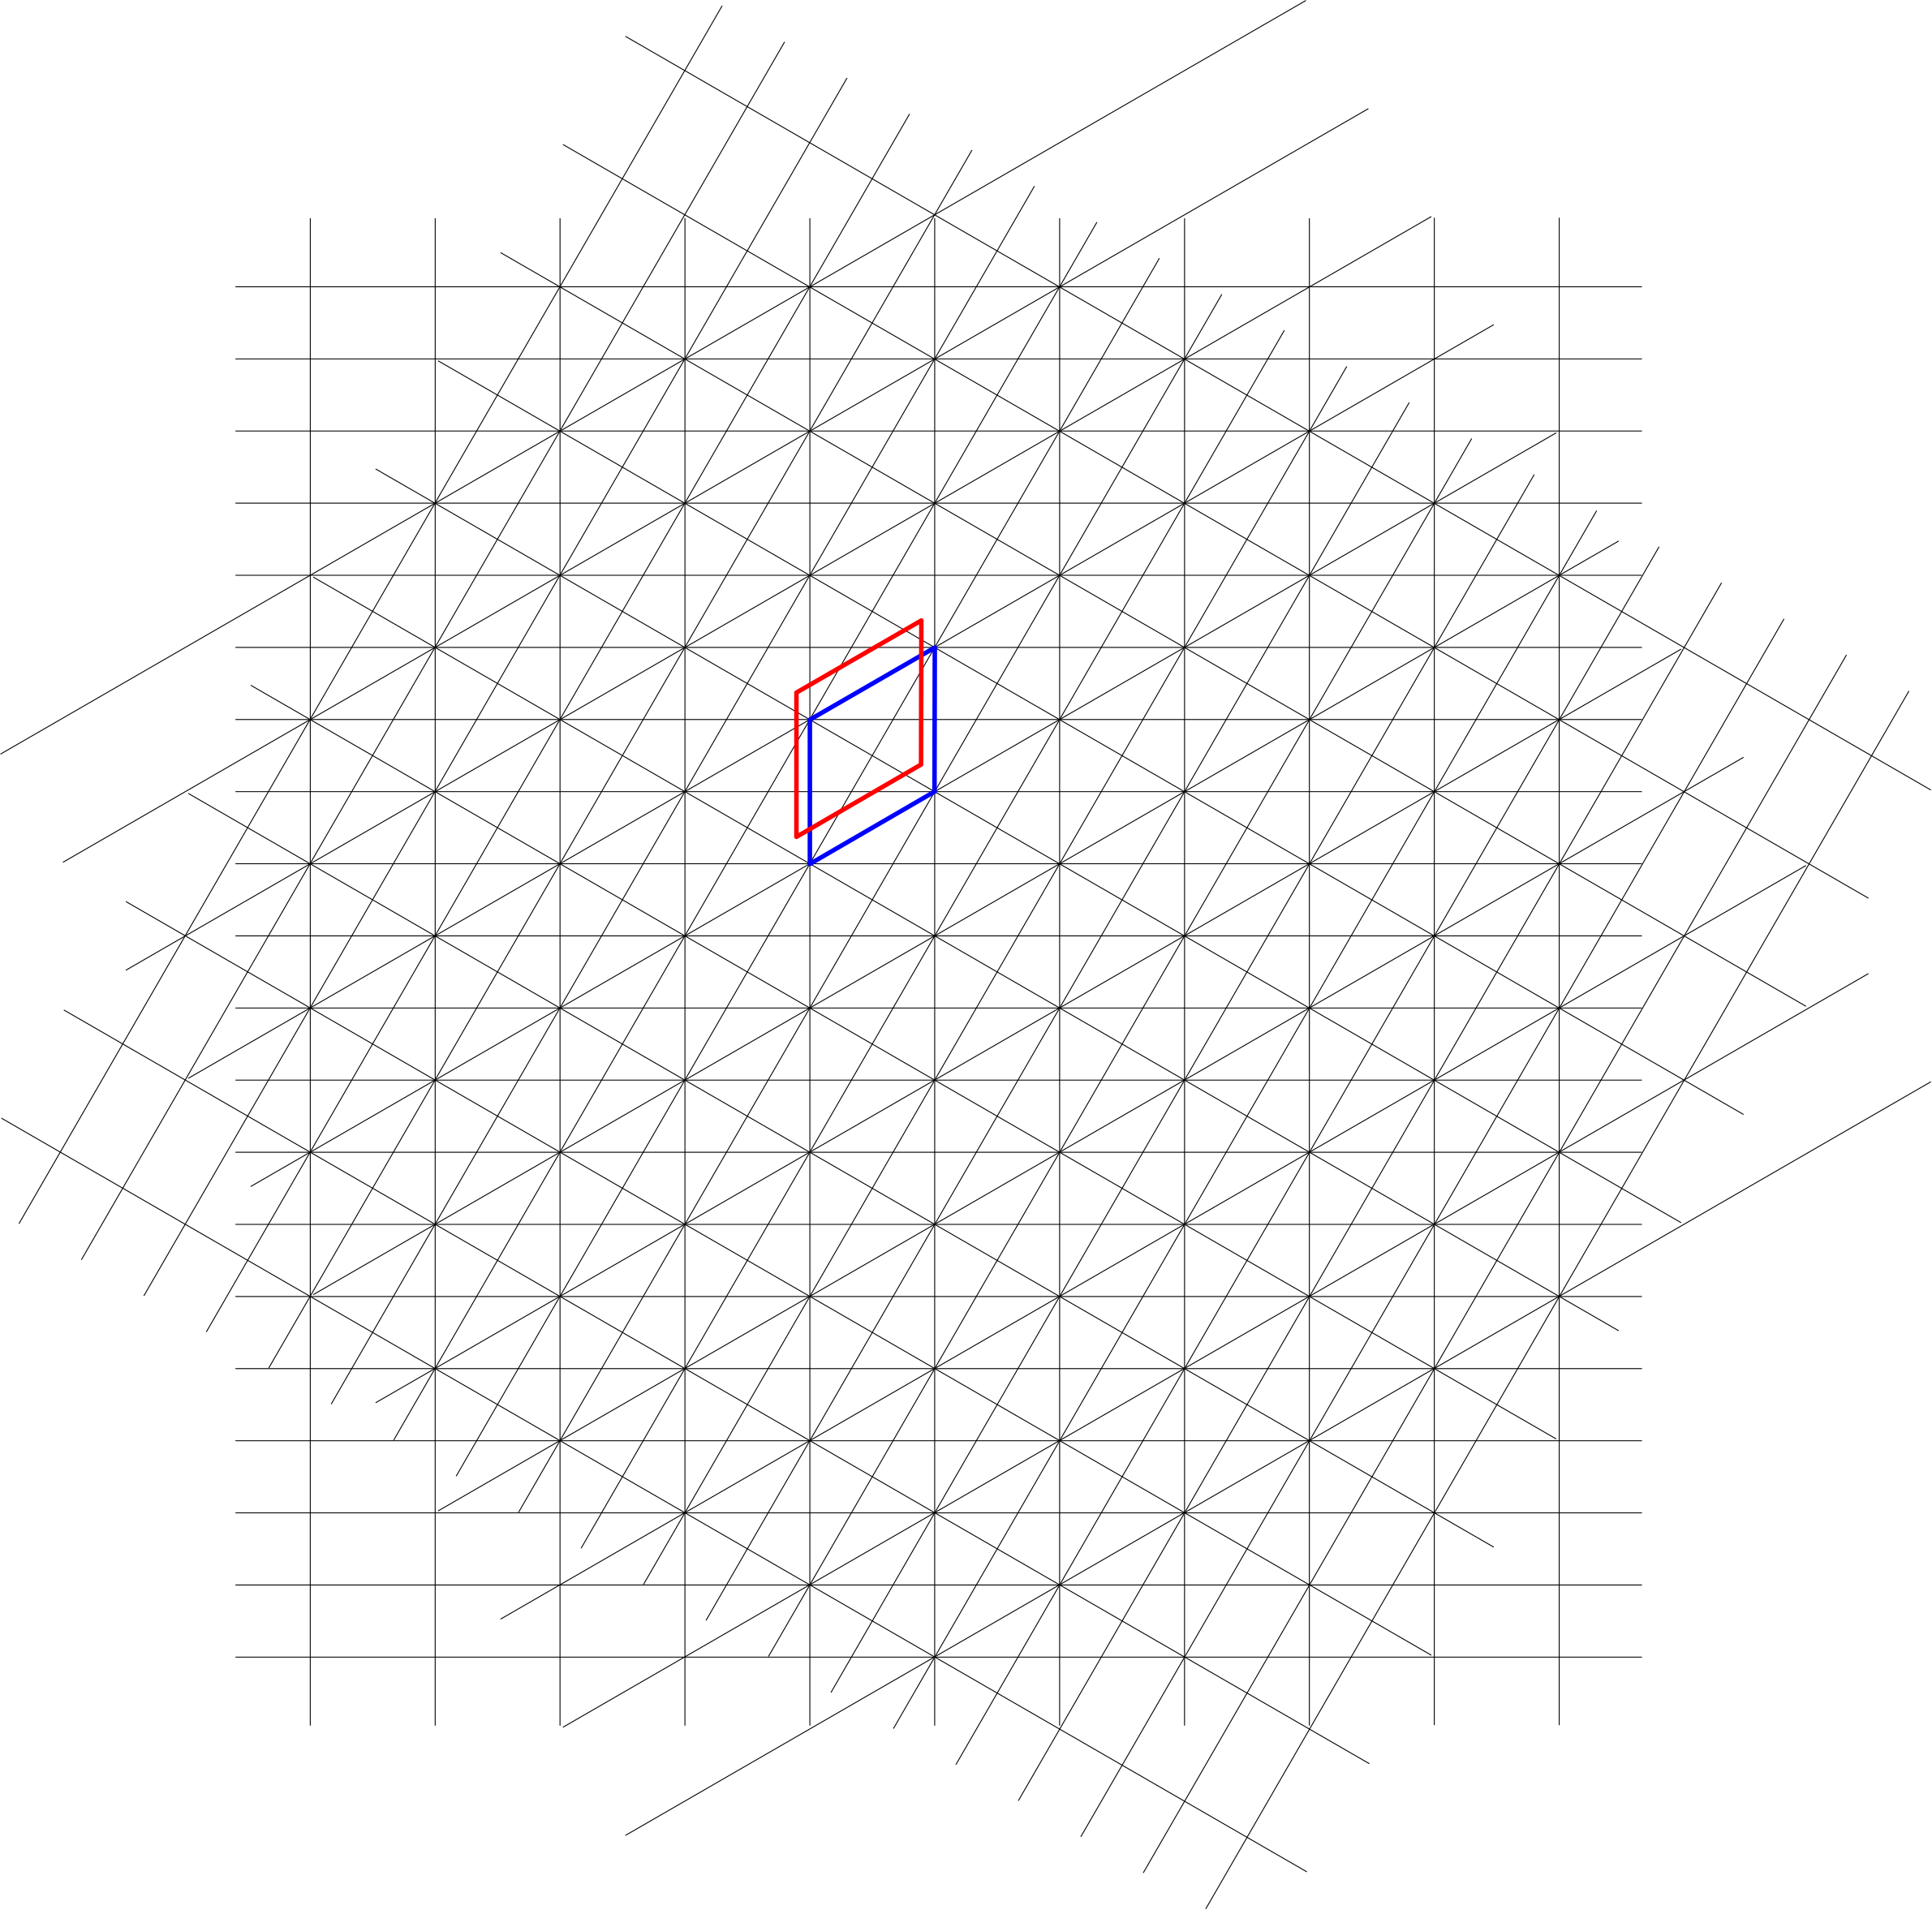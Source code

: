 <?xml version="1.0"?>
<!DOCTYPE ipe SYSTEM "ipe.dtd">
<ipe version="70218" creator="Ipe 7.2.26">
<info created="D:20230908144404" modified="D:20231128141111"/>
<ipestyle name="basic">
<symbol name="arrow/arc(spx)">
<path stroke="sym-stroke" fill="sym-stroke" pen="sym-pen">
0 0 m
-1 0.333 l
-1 -0.333 l
h
</path>
</symbol>
<symbol name="arrow/farc(spx)">
<path stroke="sym-stroke" fill="white" pen="sym-pen">
0 0 m
-1 0.333 l
-1 -0.333 l
h
</path>
</symbol>
<symbol name="arrow/ptarc(spx)">
<path stroke="sym-stroke" fill="sym-stroke" pen="sym-pen">
0 0 m
-1 0.333 l
-0.8 0 l
-1 -0.333 l
h
</path>
</symbol>
<symbol name="arrow/fptarc(spx)">
<path stroke="sym-stroke" fill="white" pen="sym-pen">
0 0 m
-1 0.333 l
-0.8 0 l
-1 -0.333 l
h
</path>
</symbol>
<symbol name="mark/circle(sx)" transformations="translations">
<path fill="sym-stroke">
0.6 0 0 0.6 0 0 e
0.4 0 0 0.4 0 0 e
</path>
</symbol>
<symbol name="mark/disk(sx)" transformations="translations">
<path fill="sym-stroke">
0.6 0 0 0.6 0 0 e
</path>
</symbol>
<symbol name="mark/fdisk(sfx)" transformations="translations">
<group>
<path fill="sym-fill">
0.5 0 0 0.5 0 0 e
</path>
<path fill="sym-stroke" fillrule="eofill">
0.6 0 0 0.6 0 0 e
0.4 0 0 0.4 0 0 e
</path>
</group>
</symbol>
<symbol name="mark/box(sx)" transformations="translations">
<path fill="sym-stroke" fillrule="eofill">
-0.6 -0.6 m
0.6 -0.6 l
0.6 0.6 l
-0.6 0.6 l
h
-0.4 -0.4 m
0.4 -0.4 l
0.4 0.4 l
-0.4 0.4 l
h
</path>
</symbol>
<symbol name="mark/square(sx)" transformations="translations">
<path fill="sym-stroke">
-0.6 -0.6 m
0.6 -0.6 l
0.6 0.6 l
-0.6 0.6 l
h
</path>
</symbol>
<symbol name="mark/fsquare(sfx)" transformations="translations">
<group>
<path fill="sym-fill">
-0.5 -0.5 m
0.5 -0.5 l
0.5 0.5 l
-0.5 0.5 l
h
</path>
<path fill="sym-stroke" fillrule="eofill">
-0.6 -0.6 m
0.6 -0.6 l
0.6 0.6 l
-0.6 0.6 l
h
-0.4 -0.4 m
0.4 -0.4 l
0.4 0.4 l
-0.4 0.4 l
h
</path>
</group>
</symbol>
<symbol name="mark/cross(sx)" transformations="translations">
<group>
<path fill="sym-stroke">
-0.43 -0.57 m
0.57 0.43 l
0.43 0.57 l
-0.57 -0.43 l
h
</path>
<path fill="sym-stroke">
-0.43 0.57 m
0.57 -0.43 l
0.43 -0.57 l
-0.57 0.43 l
h
</path>
</group>
</symbol>
<symbol name="arrow/fnormal(spx)">
<path stroke="sym-stroke" fill="white" pen="sym-pen">
0 0 m
-1 0.333 l
-1 -0.333 l
h
</path>
</symbol>
<symbol name="arrow/pointed(spx)">
<path stroke="sym-stroke" fill="sym-stroke" pen="sym-pen">
0 0 m
-1 0.333 l
-0.8 0 l
-1 -0.333 l
h
</path>
</symbol>
<symbol name="arrow/fpointed(spx)">
<path stroke="sym-stroke" fill="white" pen="sym-pen">
0 0 m
-1 0.333 l
-0.8 0 l
-1 -0.333 l
h
</path>
</symbol>
<symbol name="arrow/linear(spx)">
<path stroke="sym-stroke" pen="sym-pen">
-1 0.333 m
0 0 l
-1 -0.333 l
</path>
</symbol>
<symbol name="arrow/fdouble(spx)">
<path stroke="sym-stroke" fill="white" pen="sym-pen">
0 0 m
-1 0.333 l
-1 -0.333 l
h
-1 0 m
-2 0.333 l
-2 -0.333 l
h
</path>
</symbol>
<symbol name="arrow/double(spx)">
<path stroke="sym-stroke" fill="sym-stroke" pen="sym-pen">
0 0 m
-1 0.333 l
-1 -0.333 l
h
-1 0 m
-2 0.333 l
-2 -0.333 l
h
</path>
</symbol>
<symbol name="arrow/mid-normal(spx)">
<path stroke="sym-stroke" fill="sym-stroke" pen="sym-pen">
0.5 0 m
-0.5 0.333 l
-0.5 -0.333 l
h
</path>
</symbol>
<symbol name="arrow/mid-fnormal(spx)">
<path stroke="sym-stroke" fill="white" pen="sym-pen">
0.5 0 m
-0.5 0.333 l
-0.5 -0.333 l
h
</path>
</symbol>
<symbol name="arrow/mid-pointed(spx)">
<path stroke="sym-stroke" fill="sym-stroke" pen="sym-pen">
0.5 0 m
-0.5 0.333 l
-0.3 0 l
-0.5 -0.333 l
h
</path>
</symbol>
<symbol name="arrow/mid-fpointed(spx)">
<path stroke="sym-stroke" fill="white" pen="sym-pen">
0.5 0 m
-0.5 0.333 l
-0.3 0 l
-0.5 -0.333 l
h
</path>
</symbol>
<symbol name="arrow/mid-double(spx)">
<path stroke="sym-stroke" fill="sym-stroke" pen="sym-pen">
1 0 m
0 0.333 l
0 -0.333 l
h
0 0 m
-1 0.333 l
-1 -0.333 l
h
</path>
</symbol>
<symbol name="arrow/mid-fdouble(spx)">
<path stroke="sym-stroke" fill="white" pen="sym-pen">
1 0 m
0 0.333 l
0 -0.333 l
h
0 0 m
-1 0.333 l
-1 -0.333 l
h
</path>
</symbol>
<anglesize name="22.5 deg" value="22.5"/>
<anglesize name="30 deg" value="30"/>
<anglesize name="45 deg" value="45"/>
<anglesize name="60 deg" value="60"/>
<anglesize name="90 deg" value="90"/>
<arrowsize name="large" value="10"/>
<arrowsize name="small" value="5"/>
<arrowsize name="tiny" value="3"/>
<color name="blue" value="0 0 1"/>
<color name="brown" value="0.647 0.165 0.165"/>
<color name="darkblue" value="0 0 0.545"/>
<color name="darkcyan" value="0 0.545 0.545"/>
<color name="darkgray" value="0.663"/>
<color name="darkgreen" value="0 0.392 0"/>
<color name="darkmagenta" value="0.545 0 0.545"/>
<color name="darkorange" value="1 0.549 0"/>
<color name="darkred" value="0.545 0 0"/>
<color name="gold" value="1 0.843 0"/>
<color name="gray" value="0.745"/>
<color name="green" value="0 1 0"/>
<color name="lightblue" value="0.678 0.847 0.902"/>
<color name="lightcyan" value="0.878 1 1"/>
<color name="lightgray" value="0.827"/>
<color name="lightgreen" value="0.565 0.933 0.565"/>
<color name="lightyellow" value="1 1 0.878"/>
<color name="navy" value="0 0 0.502"/>
<color name="orange" value="1 0.647 0"/>
<color name="pink" value="1 0.753 0.796"/>
<color name="purple" value="0.627 0.125 0.941"/>
<color name="red" value="1 0 0"/>
<color name="seagreen" value="0.18 0.545 0.341"/>
<color name="turquoise" value="0.251 0.878 0.816"/>
<color name="violet" value="0.933 0.51 0.933"/>
<color name="yellow" value="1 1 0"/>
<dashstyle name="dash dot dotted" value="[4 2 1 2 1 2] 0"/>
<dashstyle name="dash dotted" value="[4 2 1 2] 0"/>
<dashstyle name="dashed" value="[4] 0"/>
<dashstyle name="dotted" value="[1 3] 0"/>
<gridsize name="10 pts (~3.5 mm)" value="10"/>
<gridsize name="14 pts (~5 mm)" value="14"/>
<gridsize name="16 pts (~6 mm)" value="16"/>
<gridsize name="20 pts (~7 mm)" value="20"/>
<gridsize name="28 pts (~10 mm)" value="28"/>
<gridsize name="32 pts (~12 mm)" value="32"/>
<gridsize name="4 pts" value="4"/>
<gridsize name="56 pts (~20 mm)" value="56"/>
<gridsize name="8 pts (~3 mm)" value="8"/>
<opacity name="10%" value="0.1"/>
<opacity name="30%" value="0.3"/>
<opacity name="50%" value="0.5"/>
<opacity name="75%" value="0.75"/>
<pen name="fat" value="1.2"/>
<pen name="heavier" value="0.8"/>
<pen name="ultrafat" value="2"/>
<symbolsize name="large" value="5"/>
<symbolsize name="small" value="2"/>
<symbolsize name="tiny" value="1.1"/>
<textsize name="Huge" value="\Huge"/>
<textsize name="LARGE" value="\LARGE"/>
<textsize name="Large" value="\Large"/>
<textsize name="footnote" value="\footnotesize"/>
<textsize name="huge" value="\huge"/>
<textsize name="large" value="\large"/>
<textsize name="script" value="\scriptsize"/>
<textsize name="small" value="\small"/>
<textsize name="tiny" value="\tiny"/>
<textstyle name="center" begin="\begin{center}" end="\end{center}"/>
<textstyle name="item" begin="\begin{itemize}\item{}" end="\end{itemize}"/>
<textstyle name="itemize" begin="\begin{itemize}" end="\end{itemize}"/>
<tiling name="falling" angle="-60" step="4" width="1"/>
<tiling name="rising" angle="30" step="4" width="1"/>
</ipestyle>
<page>
<layer name="gamma"/>
<layer name="curve"/>
<layer name="epsilon"/>
<layer name="zeta"/>
<layer name="alpha"/>
<view layers="gamma curve epsilon zeta" active="zeta"/>
<view layers="gamma curve epsilon zeta alpha" active="alpha"/>
<path layer="zeta" stroke="black">
608 800 m
-16 800 l
</path>
<path matrix="1 0 0 1 0 -32" stroke="black">
608 800 m
-16 800 l
</path>
<path matrix="1 0 0 1 0 -64" stroke="black">
608 800 m
-16 800 l
</path>
<path matrix="1 0 0 1 0 -96" stroke="black">
608 800 m
-16 800 l
</path>
<path matrix="1 0 0 1 0 -128" stroke="black">
608 800 m
-16 800 l
</path>
<path matrix="1 0 0 1 0 -160" stroke="black">
608 800 m
-16 800 l
</path>
<path matrix="1 0 0 1 0 -192" stroke="black">
608 800 m
-16 800 l
</path>
<path matrix="1 0 0 1 0 -224" stroke="black">
608 800 m
-16 800 l
</path>
<path matrix="1 0 0 1 0 -256" stroke="black">
608 800 m
-16 800 l
</path>
<path matrix="1 0 0 1 0 -288" stroke="black">
608 800 m
-16 800 l
</path>
<path matrix="1 0 0 1 0 -320" stroke="black">
608 800 m
-16 800 l
</path>
<path matrix="1 0 0 1 0 -352" stroke="black">
608 800 m
-16 800 l
</path>
<path matrix="1 0 0 1 0 -384" stroke="black">
608 800 m
-16 800 l
</path>
<path matrix="1 0 0 1 0 -416" stroke="black">
608 800 m
-16 800 l
</path>
<path matrix="1 0 0 1 0 -448" stroke="black">
608 800 m
-16 800 l
</path>
<path matrix="1 0 0 1 0 -480" stroke="black">
608 800 m
-16 800 l
</path>
<path matrix="1 0 0 1 0 -512" stroke="black">
608 800 m
-16 800 l
</path>
<path matrix="1 0 0 1 0 -544" stroke="black">
608 800 m
-16 800 l
</path>
<path matrix="1 0 0 1 0 -576" stroke="black">
608 800 m
-16 800 l
</path>
<path matrix="1 0 0 1 0 -608" stroke="black">
608 800 m
-16 800 l
</path>
<path matrix="1.1 0 0 1.1 -1.71951 -49.6" stroke="black">
17.1999 800.001 m
17.1904 192 l
</path>
<path matrix="1.1 0 0 1.1 53.7008 -49.6" stroke="black">
17.1999 800.001 m
17.1904 192 l
</path>
<path matrix="1.1 0 0 1.1 109.085 -49.6" stroke="black">
17.1999 800.001 m
17.1904 192 l
</path>
<path matrix="1.1 0 0 1.1 164.511 -49.6" stroke="black">
17.1999 800.001 m
17.1904 192 l
</path>
<path matrix="1.1 0 0 1.1 219.932 -49.6" stroke="black">
17.1999 800.001 m
17.1904 192 l
</path>
<path matrix="1.1 0 0 1.1 275.315 -49.6" stroke="black">
17.1999 800.001 m
17.1904 192 l
</path>
<path matrix="1.1 0 0 1.1 330.742 -49.6" stroke="black">
17.1999 800.001 m
17.1904 192 l
</path>
<path matrix="1.1 0 0 1.1 386.163 -49.6" stroke="black">
17.1999 800.001 m
17.1904 192 l
</path>
<path matrix="1.1 0 0 1.1 441.547 -49.6" stroke="black">
17.1999 800.001 m
17.1904 192 l
</path>
<path matrix="1.1 0 0 1.1 496.974 -49.361" stroke="black">
17.1999 800.001 m
17.1904 192 l
</path>
<path matrix="1.1 0 0 1.1 552.395 -49.361" stroke="black">
17.1999 800.001 m
17.1904 192 l
</path>
<path matrix="-0.55 0.952628 -0.952628 -0.55 928.565 536.5" stroke="black">
17.1999 800.001 m
17.1904 192 l
</path>
<path matrix="-0.55 0.952628 -0.952628 -0.55 900.855 584.496" stroke="black">
17.1999 800.001 m
17.1904 192 l
</path>
<path matrix="-0.55 0.952628 -0.952628 -0.55 873.163 632.46" stroke="black">
17.1999 800.001 m
17.1904 192 l
</path>
<path matrix="-0.55 0.952628 -0.952628 -0.55 845.45 680.46" stroke="black">
17.1999 800.001 m
17.1904 192 l
</path>
<path matrix="-0.55 0.952628 -0.952628 -0.55 817.739 728.456" stroke="black">
17.1999 800.001 m
17.1904 192 l
</path>
<path matrix="-0.55 0.952628 -0.952628 -0.55 790.048 776.419" stroke="black">
17.1999 800.001 m
17.1904 192 l
</path>
<path matrix="-0.55 0.952628 -0.952628 -0.55 762.334 824.42" stroke="black">
17.1999 800.001 m
17.1904 192 l
</path>
<path matrix="-0.55 0.952628 -0.952628 -0.55 734.624 872.416" stroke="black">
17.1999 800.001 m
17.1904 192 l
</path>
<path matrix="-0.55 0.952628 -0.952628 -0.55 706.932 920.38" stroke="black">
17.1999 800.001 m
17.1904 192 l
</path>
<path matrix="-0.55 0.952628 -0.952628 -0.55 679.011 968.262" stroke="black">
17.1999 800.001 m
17.1904 192 l
</path>
<path matrix="-0.55 0.952628 -0.952628 -0.55 651.301 1016.26" stroke="black">
17.1999 800.001 m
17.1904 192 l
</path>
<path matrix="-0.5 -0.866025 0.866025 -0.5 25.6529 1006.81" stroke="black">
608 800 m
-16 800 l
</path>
<path matrix="-0.5 -0.866025 0.866025 -0.5 -2.05994 1022.81" stroke="black">
608 800 m
-16 800 l
</path>
<path matrix="-0.5 -0.866025 0.866025 -0.5 -29.7728 1038.81" stroke="black">
608 800 m
-16 800 l
</path>
<path matrix="-0.5 -0.866025 0.866025 -0.5 -57.4856 1054.81" stroke="black">
608 800 m
-16 800 l
</path>
<path matrix="-0.5 -0.866025 0.866025 -0.5 -85.1984 1070.81" stroke="black">
608 800 m
-16 800 l
</path>
<path matrix="-0.5 -0.866025 0.866025 -0.5 -112.911 1086.81" stroke="black">
608 800 m
-16 800 l
</path>
<path matrix="-0.5 -0.866025 0.866025 -0.5 -140.624 1102.81" stroke="black">
608 800 m
-16 800 l
</path>
<path matrix="-0.5 -0.866025 0.866025 -0.5 -168.337 1118.81" stroke="black">
608 800 m
-16 800 l
</path>
<path matrix="-0.5 -0.866025 0.866025 -0.5 -196.05 1134.81" stroke="black">
608 800 m
-16 800 l
</path>
<path matrix="-0.5 -0.866025 0.866025 -0.5 -223.762 1150.81" stroke="black">
608 800 m
-16 800 l
</path>
<path matrix="-0.5 -0.866025 0.866025 -0.5 -251.475 1166.81" stroke="black">
608 800 m
-16 800 l
</path>
<path matrix="-0.5 -0.866025 0.866025 -0.5 -279.188 1182.81" stroke="black">
608 800 m
-16 800 l
</path>
<path matrix="-0.5 -0.866025 0.866025 -0.5 -306.901 1198.81" stroke="black">
608 800 m
-16 800 l
</path>
<path matrix="-0.5 -0.866025 0.866025 -0.5 -334.614 1214.81" stroke="black">
608 800 m
-16 800 l
</path>
<path matrix="-0.5 -0.866025 0.866025 -0.5 -362.327 1230.81" stroke="black">
608 800 m
-16 800 l
</path>
<path matrix="-0.5 -0.866025 0.866025 -0.5 -390.039 1246.81" stroke="black">
608 800 m
-16 800 l
</path>
<path matrix="-0.5 -0.866025 0.866025 -0.5 -417.752 1262.81" stroke="black">
608 800 m
-16 800 l
</path>
<path matrix="-0.5 -0.866025 0.866025 -0.5 -445.465 1278.81" stroke="black">
608 800 m
-16 800 l
</path>
<path matrix="-0.5 -0.866025 0.866025 -0.5 -473.178 1294.81" stroke="black">
608 800 m
-16 800 l
</path>
<path matrix="-0.5 -0.866025 0.866025 -0.5 -500.891 1310.81" stroke="black">
608 800 m
-16 800 l
</path>
<path matrix="-0.55 -0.952628 0.952628 -0.55 -16.4422 1033.1" stroke="black">
17.1999 800.001 m
17.1904 192 l
</path>
<path matrix="-0.55 -0.952628 0.952628 -0.55 -44.1524 985.104" stroke="black">
17.1999 800.001 m
17.1904 192 l
</path>
<path matrix="-0.55 -0.952628 0.952628 -0.55 -71.8445 937.14" stroke="black">
17.1999 800.001 m
17.1904 192 l
</path>
<path matrix="-0.55 -0.952628 0.952628 -0.55 -99.5575 889.139" stroke="black">
17.1999 800.001 m
17.1904 192 l
</path>
<path matrix="-0.55 -0.952628 0.952628 -0.55 -127.268 841.143" stroke="black">
17.1999 800.001 m
17.1904 192 l
</path>
<path matrix="-0.55 -0.952628 0.952628 -0.55 -154.959 793.18" stroke="black">
17.1999 800.001 m
17.1904 192 l
</path>
<path matrix="-0.55 -0.952628 0.952628 -0.55 -182.673 745.179" stroke="black">
17.1999 800.001 m
17.1904 192 l
</path>
<path matrix="-0.55 -0.952628 0.952628 -0.55 -210.383 697.183" stroke="black">
17.1999 800.001 m
17.1904 192 l
</path>
<path matrix="-0.55 -0.952628 0.952628 -0.55 -238.075 649.219" stroke="black">
17.1999 800.001 m
17.1904 192 l
</path>
<path matrix="-0.55 -0.952628 0.952628 -0.55 -265.582 601.099" stroke="black">
17.1999 800.001 m
17.1904 192 l
</path>
<path matrix="-0.55 -0.952628 0.952628 -0.55 -293.293 553.103" stroke="black">
17.1999 800.001 m
17.1904 192 l
</path>
<path stroke="blue" pen="ultrafat">
238.853 607.924 m
294.275 639.92 l
294.145 576 l
238.847 543.921 l
h
</path>
<path matrix="1 0 0 1 -5.96375 12.0196" stroke="red" pen="ultrafat">
238.853 607.924 m
294.275 639.92 l
294.145 576 l
238.847 543.921 l
h
</path>
</page>
</ipe>
